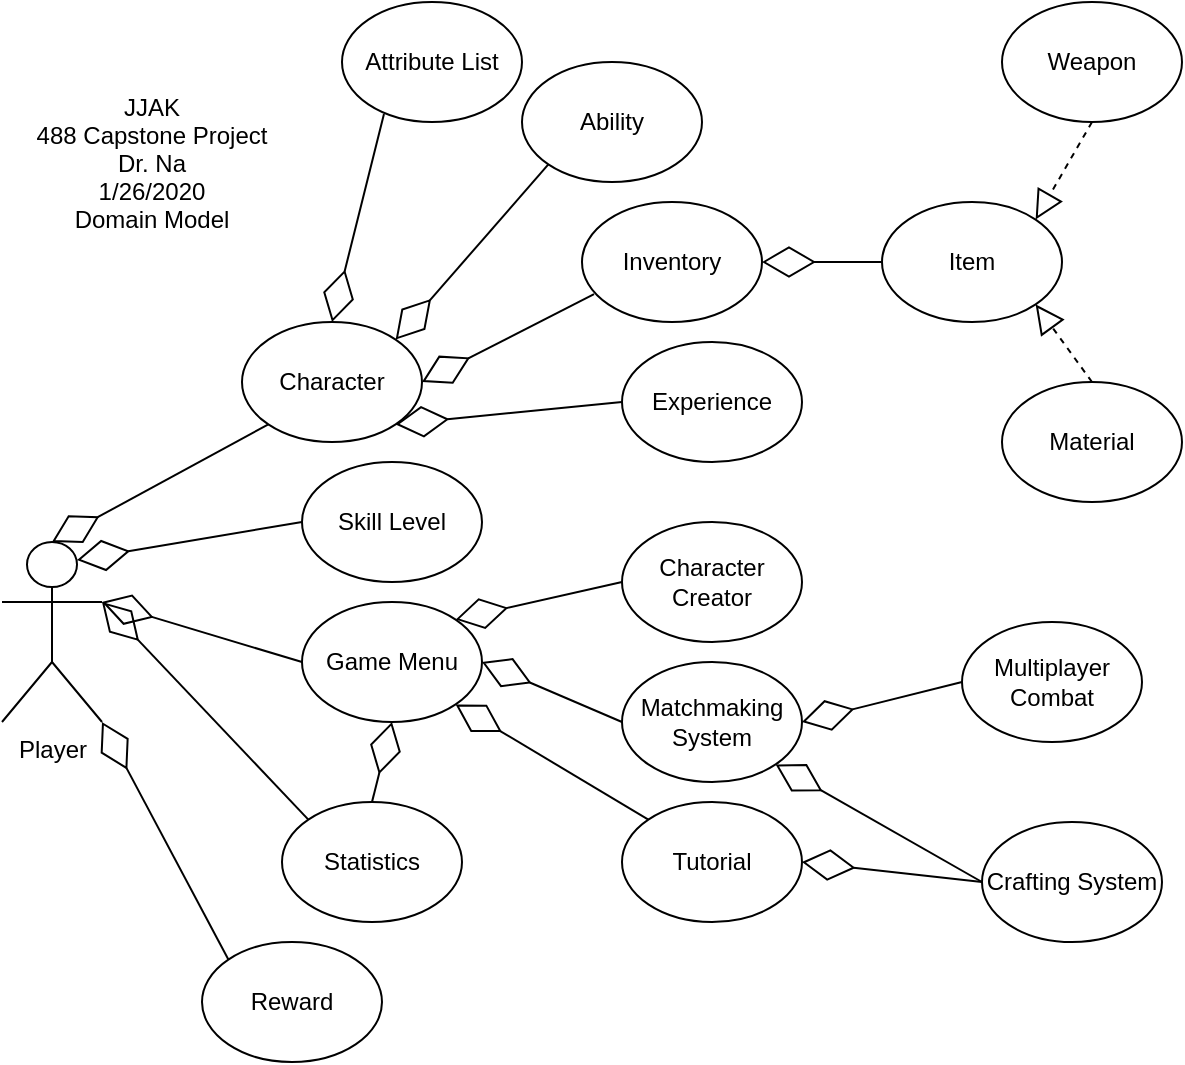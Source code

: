 <mxfile version="12.5.8" type="google"><diagram id="y1PW6Vs_YCKKaMMAJ0XH" name="Page-1"><mxGraphModel dx="868" dy="443" grid="1" gridSize="10" guides="1" tooltips="1" connect="1" arrows="1" fold="1" page="1" pageScale="1" pageWidth="850" pageHeight="1100" math="0" shadow="0"><root><mxCell id="0"/><mxCell id="1" parent="0"/><mxCell id="bzNvjZU-KViCwHsfa7n2-2" value="Player" style="shape=umlActor;verticalLabelPosition=bottom;labelBackgroundColor=#ffffff;verticalAlign=top;html=1;outlineConnect=0;" parent="1" vertex="1"><mxGeometry x="40" y="560" width="50" height="90" as="geometry"/></mxCell><mxCell id="bzNvjZU-KViCwHsfa7n2-4" value="Tutorial" style="ellipse;whiteSpace=wrap;html=1;" parent="1" vertex="1"><mxGeometry x="350" y="690" width="90" height="60" as="geometry"/></mxCell><mxCell id="bzNvjZU-KViCwHsfa7n2-6" value="Ability" style="ellipse;whiteSpace=wrap;html=1;" parent="1" vertex="1"><mxGeometry x="300" y="320" width="90" height="60" as="geometry"/></mxCell><mxCell id="bzNvjZU-KViCwHsfa7n2-10" value="Character Creator" style="ellipse;whiteSpace=wrap;html=1;" parent="1" vertex="1"><mxGeometry x="350" y="550" width="90" height="60" as="geometry"/></mxCell><mxCell id="bzNvjZU-KViCwHsfa7n2-11" value="Character" style="ellipse;whiteSpace=wrap;html=1;" parent="1" vertex="1"><mxGeometry x="160" y="450" width="90" height="60" as="geometry"/></mxCell><mxCell id="6YMJQ2MvCjHIzdDcvIVq-3" value="Skill Level" style="ellipse;whiteSpace=wrap;html=1;" parent="1" vertex="1"><mxGeometry x="190" y="520" width="90" height="60" as="geometry"/></mxCell><mxCell id="bzNvjZU-KViCwHsfa7n2-13" value="Matchmaking System" style="ellipse;whiteSpace=wrap;html=1;" parent="1" vertex="1"><mxGeometry x="350" y="620" width="90" height="60" as="geometry"/></mxCell><mxCell id="bzNvjZU-KViCwHsfa7n2-14" value="Inventory" style="ellipse;whiteSpace=wrap;html=1;" parent="1" vertex="1"><mxGeometry x="330" y="390" width="90" height="60" as="geometry"/></mxCell><mxCell id="bzNvjZU-KViCwHsfa7n2-15" value="Attribute List" style="ellipse;whiteSpace=wrap;html=1;" parent="1" vertex="1"><mxGeometry x="210" y="290" width="90" height="60" as="geometry"/></mxCell><mxCell id="bzNvjZU-KViCwHsfa7n2-16" value="Experience" style="ellipse;whiteSpace=wrap;html=1;" parent="1" vertex="1"><mxGeometry x="350" y="460" width="90" height="60" as="geometry"/></mxCell><mxCell id="bzNvjZU-KViCwHsfa7n2-44" value="" style="endArrow=diamondThin;endFill=0;endSize=24;html=1;entryX=0.5;entryY=0;entryDx=0;entryDy=0;entryPerimeter=0;exitX=0;exitY=1;exitDx=0;exitDy=0;" parent="1" source="bzNvjZU-KViCwHsfa7n2-11" target="bzNvjZU-KViCwHsfa7n2-2" edge="1"><mxGeometry width="160" relative="1" as="geometry"><mxPoint x="90" y="510" as="sourcePoint"/><mxPoint x="80" y="490" as="targetPoint"/><Array as="points"/></mxGeometry></mxCell><mxCell id="bzNvjZU-KViCwHsfa7n2-45" value="" style="endArrow=diamondThin;endFill=0;endSize=24;html=1;exitX=0;exitY=0.5;exitDx=0;exitDy=0;entryX=1;entryY=1;entryDx=0;entryDy=0;" parent="1" source="bzNvjZU-KViCwHsfa7n2-16" target="bzNvjZU-KViCwHsfa7n2-11" edge="1"><mxGeometry width="160" relative="1" as="geometry"><mxPoint x="340" y="500" as="sourcePoint"/><mxPoint x="496.36" y="472.426" as="targetPoint"/><Array as="points"/></mxGeometry></mxCell><mxCell id="6YMJQ2MvCjHIzdDcvIVq-5" value="Game Menu" style="ellipse;whiteSpace=wrap;html=1;" parent="1" vertex="1"><mxGeometry x="190" y="590" width="90" height="60" as="geometry"/></mxCell><mxCell id="6YMJQ2MvCjHIzdDcvIVq-6" value="Statistics" style="ellipse;whiteSpace=wrap;html=1;" parent="1" vertex="1"><mxGeometry x="180" y="690" width="90" height="60" as="geometry"/></mxCell><mxCell id="6YMJQ2MvCjHIzdDcvIVq-7" value="Reward" style="ellipse;whiteSpace=wrap;html=1;" parent="1" vertex="1"><mxGeometry x="140" y="760" width="90" height="60" as="geometry"/></mxCell><mxCell id="6YMJQ2MvCjHIzdDcvIVq-8" value="" style="endArrow=diamondThin;endFill=0;endSize=24;html=1;exitX=0;exitY=0.5;exitDx=0;exitDy=0;entryX=0.75;entryY=0.1;entryDx=0;entryDy=0;entryPerimeter=0;" parent="1" source="6YMJQ2MvCjHIzdDcvIVq-3" target="bzNvjZU-KViCwHsfa7n2-2" edge="1"><mxGeometry width="160" relative="1" as="geometry"><mxPoint x="150" y="480" as="sourcePoint"/><mxPoint x="70" y="580" as="targetPoint"/><Array as="points"/></mxGeometry></mxCell><mxCell id="6YMJQ2MvCjHIzdDcvIVq-9" value="" style="endArrow=diamondThin;endFill=0;endSize=24;html=1;exitX=0;exitY=0.5;exitDx=0;exitDy=0;entryX=1;entryY=0.333;entryDx=0;entryDy=0;entryPerimeter=0;" parent="1" source="6YMJQ2MvCjHIzdDcvIVq-5" target="bzNvjZU-KViCwHsfa7n2-2" edge="1"><mxGeometry width="160" relative="1" as="geometry"><mxPoint x="160" y="490" as="sourcePoint"/><mxPoint x="75" y="610" as="targetPoint"/><Array as="points"/></mxGeometry></mxCell><mxCell id="6YMJQ2MvCjHIzdDcvIVq-10" value="" style="endArrow=diamondThin;endFill=0;endSize=24;html=1;exitX=0;exitY=0;exitDx=0;exitDy=0;entryX=1;entryY=0.333;entryDx=0;entryDy=0;entryPerimeter=0;" parent="1" source="6YMJQ2MvCjHIzdDcvIVq-6" target="bzNvjZU-KViCwHsfa7n2-2" edge="1"><mxGeometry width="160" relative="1" as="geometry"><mxPoint x="30" y="800" as="sourcePoint"/><mxPoint x="70" y="520" as="targetPoint"/></mxGeometry></mxCell><mxCell id="6YMJQ2MvCjHIzdDcvIVq-12" value="" style="endArrow=diamondThin;endFill=0;endSize=24;html=1;exitX=0;exitY=0;exitDx=0;exitDy=0;entryX=1;entryY=1;entryDx=0;entryDy=0;entryPerimeter=0;" parent="1" source="6YMJQ2MvCjHIzdDcvIVq-7" target="bzNvjZU-KViCwHsfa7n2-2" edge="1"><mxGeometry width="160" relative="1" as="geometry"><mxPoint x="30" y="800" as="sourcePoint"/><mxPoint x="70" y="520" as="targetPoint"/></mxGeometry></mxCell><mxCell id="6YMJQ2MvCjHIzdDcvIVq-14" value="Multiplayer Combat" style="ellipse;whiteSpace=wrap;html=1;" parent="1" vertex="1"><mxGeometry x="520" y="600" width="90" height="60" as="geometry"/></mxCell><mxCell id="6YMJQ2MvCjHIzdDcvIVq-15" value="Crafting System" style="ellipse;whiteSpace=wrap;html=1;" parent="1" vertex="1"><mxGeometry x="530" y="700" width="90" height="60" as="geometry"/></mxCell><mxCell id="6YMJQ2MvCjHIzdDcvIVq-16" value="Item" style="ellipse;whiteSpace=wrap;html=1;" parent="1" vertex="1"><mxGeometry x="480" y="390" width="90" height="60" as="geometry"/></mxCell><mxCell id="6YMJQ2MvCjHIzdDcvIVq-17" value="Weapon" style="ellipse;whiteSpace=wrap;html=1;" parent="1" vertex="1"><mxGeometry x="540" y="290" width="90" height="60" as="geometry"/></mxCell><mxCell id="6YMJQ2MvCjHIzdDcvIVq-18" value="Material" style="ellipse;whiteSpace=wrap;html=1;" parent="1" vertex="1"><mxGeometry x="540" y="480" width="90" height="60" as="geometry"/></mxCell><mxCell id="6YMJQ2MvCjHIzdDcvIVq-21" value="" style="endArrow=block;dashed=1;endFill=0;endSize=12;html=1;exitX=0.5;exitY=0;exitDx=0;exitDy=0;entryX=1;entryY=1;entryDx=0;entryDy=0;" parent="1" source="6YMJQ2MvCjHIzdDcvIVq-18" target="6YMJQ2MvCjHIzdDcvIVq-16" edge="1"><mxGeometry width="160" relative="1" as="geometry"><mxPoint x="650" y="520" as="sourcePoint"/><mxPoint x="810" y="520" as="targetPoint"/></mxGeometry></mxCell><mxCell id="6YMJQ2MvCjHIzdDcvIVq-22" value="" style="endArrow=block;dashed=1;endFill=0;endSize=12;html=1;exitX=0.5;exitY=1;exitDx=0;exitDy=0;entryX=1;entryY=0;entryDx=0;entryDy=0;" parent="1" source="6YMJQ2MvCjHIzdDcvIVq-17" target="6YMJQ2MvCjHIzdDcvIVq-16" edge="1"><mxGeometry width="160" relative="1" as="geometry"><mxPoint x="595" y="470" as="sourcePoint"/><mxPoint x="586.82" y="441.213" as="targetPoint"/><Array as="points"/></mxGeometry></mxCell><mxCell id="6YMJQ2MvCjHIzdDcvIVq-23" value="" style="endArrow=diamondThin;endFill=0;endSize=24;html=1;exitX=0;exitY=0.5;exitDx=0;exitDy=0;entryX=1;entryY=0.5;entryDx=0;entryDy=0;" parent="1" source="6YMJQ2MvCjHIzdDcvIVq-16" target="bzNvjZU-KViCwHsfa7n2-14" edge="1"><mxGeometry width="160" relative="1" as="geometry"><mxPoint x="360" y="490" as="sourcePoint"/><mxPoint x="290" y="490" as="targetPoint"/><Array as="points"/></mxGeometry></mxCell><mxCell id="6YMJQ2MvCjHIzdDcvIVq-24" value="" style="endArrow=diamondThin;endFill=0;endSize=24;html=1;exitX=0.067;exitY=0.767;exitDx=0;exitDy=0;entryX=1;entryY=0.5;entryDx=0;entryDy=0;exitPerimeter=0;" parent="1" source="bzNvjZU-KViCwHsfa7n2-14" target="bzNvjZU-KViCwHsfa7n2-11" edge="1"><mxGeometry width="160" relative="1" as="geometry"><mxPoint x="370" y="500" as="sourcePoint"/><mxPoint x="300" y="500" as="targetPoint"/><Array as="points"/></mxGeometry></mxCell><mxCell id="6YMJQ2MvCjHIzdDcvIVq-25" value="" style="endArrow=diamondThin;endFill=0;endSize=24;html=1;exitX=0.233;exitY=0.933;exitDx=0;exitDy=0;entryX=0.5;entryY=0;entryDx=0;entryDy=0;exitPerimeter=0;" parent="1" source="bzNvjZU-KViCwHsfa7n2-15" target="bzNvjZU-KViCwHsfa7n2-11" edge="1"><mxGeometry width="160" relative="1" as="geometry"><mxPoint x="380" y="510" as="sourcePoint"/><mxPoint x="310" y="510" as="targetPoint"/><Array as="points"/></mxGeometry></mxCell><mxCell id="6YMJQ2MvCjHIzdDcvIVq-26" value="" style="endArrow=diamondThin;endFill=0;endSize=24;html=1;exitX=0;exitY=1;exitDx=0;exitDy=0;entryX=1;entryY=0;entryDx=0;entryDy=0;" parent="1" source="bzNvjZU-KViCwHsfa7n2-6" target="bzNvjZU-KViCwHsfa7n2-11" edge="1"><mxGeometry width="160" relative="1" as="geometry"><mxPoint x="390" y="520" as="sourcePoint"/><mxPoint x="320" y="520" as="targetPoint"/><Array as="points"/></mxGeometry></mxCell><mxCell id="6YMJQ2MvCjHIzdDcvIVq-27" value="" style="endArrow=diamondThin;endFill=0;endSize=24;html=1;exitX=0;exitY=0.5;exitDx=0;exitDy=0;entryX=1;entryY=0;entryDx=0;entryDy=0;" parent="1" source="bzNvjZU-KViCwHsfa7n2-10" target="6YMJQ2MvCjHIzdDcvIVq-5" edge="1"><mxGeometry width="160" relative="1" as="geometry"><mxPoint x="400" y="530" as="sourcePoint"/><mxPoint x="330" y="530" as="targetPoint"/><Array as="points"/></mxGeometry></mxCell><mxCell id="6YMJQ2MvCjHIzdDcvIVq-29" value="" style="endArrow=diamondThin;endFill=0;endSize=24;html=1;exitX=0;exitY=0.5;exitDx=0;exitDy=0;entryX=1;entryY=0.5;entryDx=0;entryDy=0;" parent="1" source="bzNvjZU-KViCwHsfa7n2-13" target="6YMJQ2MvCjHIzdDcvIVq-5" edge="1"><mxGeometry width="160" relative="1" as="geometry"><mxPoint x="410" y="540" as="sourcePoint"/><mxPoint x="340" y="540" as="targetPoint"/><Array as="points"/></mxGeometry></mxCell><mxCell id="6YMJQ2MvCjHIzdDcvIVq-30" value="" style="endArrow=diamondThin;endFill=0;endSize=24;html=1;exitX=0;exitY=0;exitDx=0;exitDy=0;entryX=1;entryY=1;entryDx=0;entryDy=0;" parent="1" source="bzNvjZU-KViCwHsfa7n2-4" target="6YMJQ2MvCjHIzdDcvIVq-5" edge="1"><mxGeometry width="160" relative="1" as="geometry"><mxPoint x="420" y="550" as="sourcePoint"/><mxPoint x="350" y="550" as="targetPoint"/><Array as="points"/></mxGeometry></mxCell><mxCell id="6YMJQ2MvCjHIzdDcvIVq-33" value="" style="endArrow=diamondThin;endFill=0;endSize=24;html=1;exitX=0;exitY=0.5;exitDx=0;exitDy=0;entryX=1;entryY=0.5;entryDx=0;entryDy=0;" parent="1" source="6YMJQ2MvCjHIzdDcvIVq-14" target="bzNvjZU-KViCwHsfa7n2-13" edge="1"><mxGeometry width="160" relative="1" as="geometry"><mxPoint x="430" y="560" as="sourcePoint"/><mxPoint x="360" y="560" as="targetPoint"/><Array as="points"/></mxGeometry></mxCell><mxCell id="6YMJQ2MvCjHIzdDcvIVq-34" value="" style="endArrow=diamondThin;endFill=0;endSize=24;html=1;exitX=0;exitY=0.5;exitDx=0;exitDy=0;entryX=1;entryY=1;entryDx=0;entryDy=0;" parent="1" source="6YMJQ2MvCjHIzdDcvIVq-15" target="bzNvjZU-KViCwHsfa7n2-13" edge="1"><mxGeometry width="160" relative="1" as="geometry"><mxPoint x="440" y="570" as="sourcePoint"/><mxPoint x="370" y="570" as="targetPoint"/><Array as="points"/></mxGeometry></mxCell><mxCell id="6YMJQ2MvCjHIzdDcvIVq-35" value="" style="endArrow=diamondThin;endFill=0;endSize=24;html=1;exitX=0;exitY=0.5;exitDx=0;exitDy=0;entryX=1;entryY=0.5;entryDx=0;entryDy=0;" parent="1" source="6YMJQ2MvCjHIzdDcvIVq-15" target="bzNvjZU-KViCwHsfa7n2-4" edge="1"><mxGeometry width="160" relative="1" as="geometry"><mxPoint x="450" y="580" as="sourcePoint"/><mxPoint x="380" y="580" as="targetPoint"/><Array as="points"/></mxGeometry></mxCell><mxCell id="6YMJQ2MvCjHIzdDcvIVq-36" value="" style="endArrow=diamondThin;endFill=0;endSize=24;html=1;exitX=0.5;exitY=0;exitDx=0;exitDy=0;entryX=0.5;entryY=1;entryDx=0;entryDy=0;" parent="1" source="6YMJQ2MvCjHIzdDcvIVq-6" target="6YMJQ2MvCjHIzdDcvIVq-5" edge="1"><mxGeometry width="160" relative="1" as="geometry"><mxPoint x="410" y="580" as="sourcePoint"/><mxPoint x="340" y="580" as="targetPoint"/><Array as="points"/></mxGeometry></mxCell><mxCell id="UicG__nYOTjI4PvOWawE-1" value="JJAK&#10;488 Capstone Project&#10;Dr. Na&#10;1/26/2020&#10;Domain Model" style="text;resizable=0;autosize=1;align=center;verticalAlign=middle;points=[];fillColor=none;strokeColor=none;rounded=0;" vertex="1" parent="1"><mxGeometry x="40" y="310" width="150" height="120" as="geometry"/></mxCell></root></mxGraphModel></diagram></mxfile>